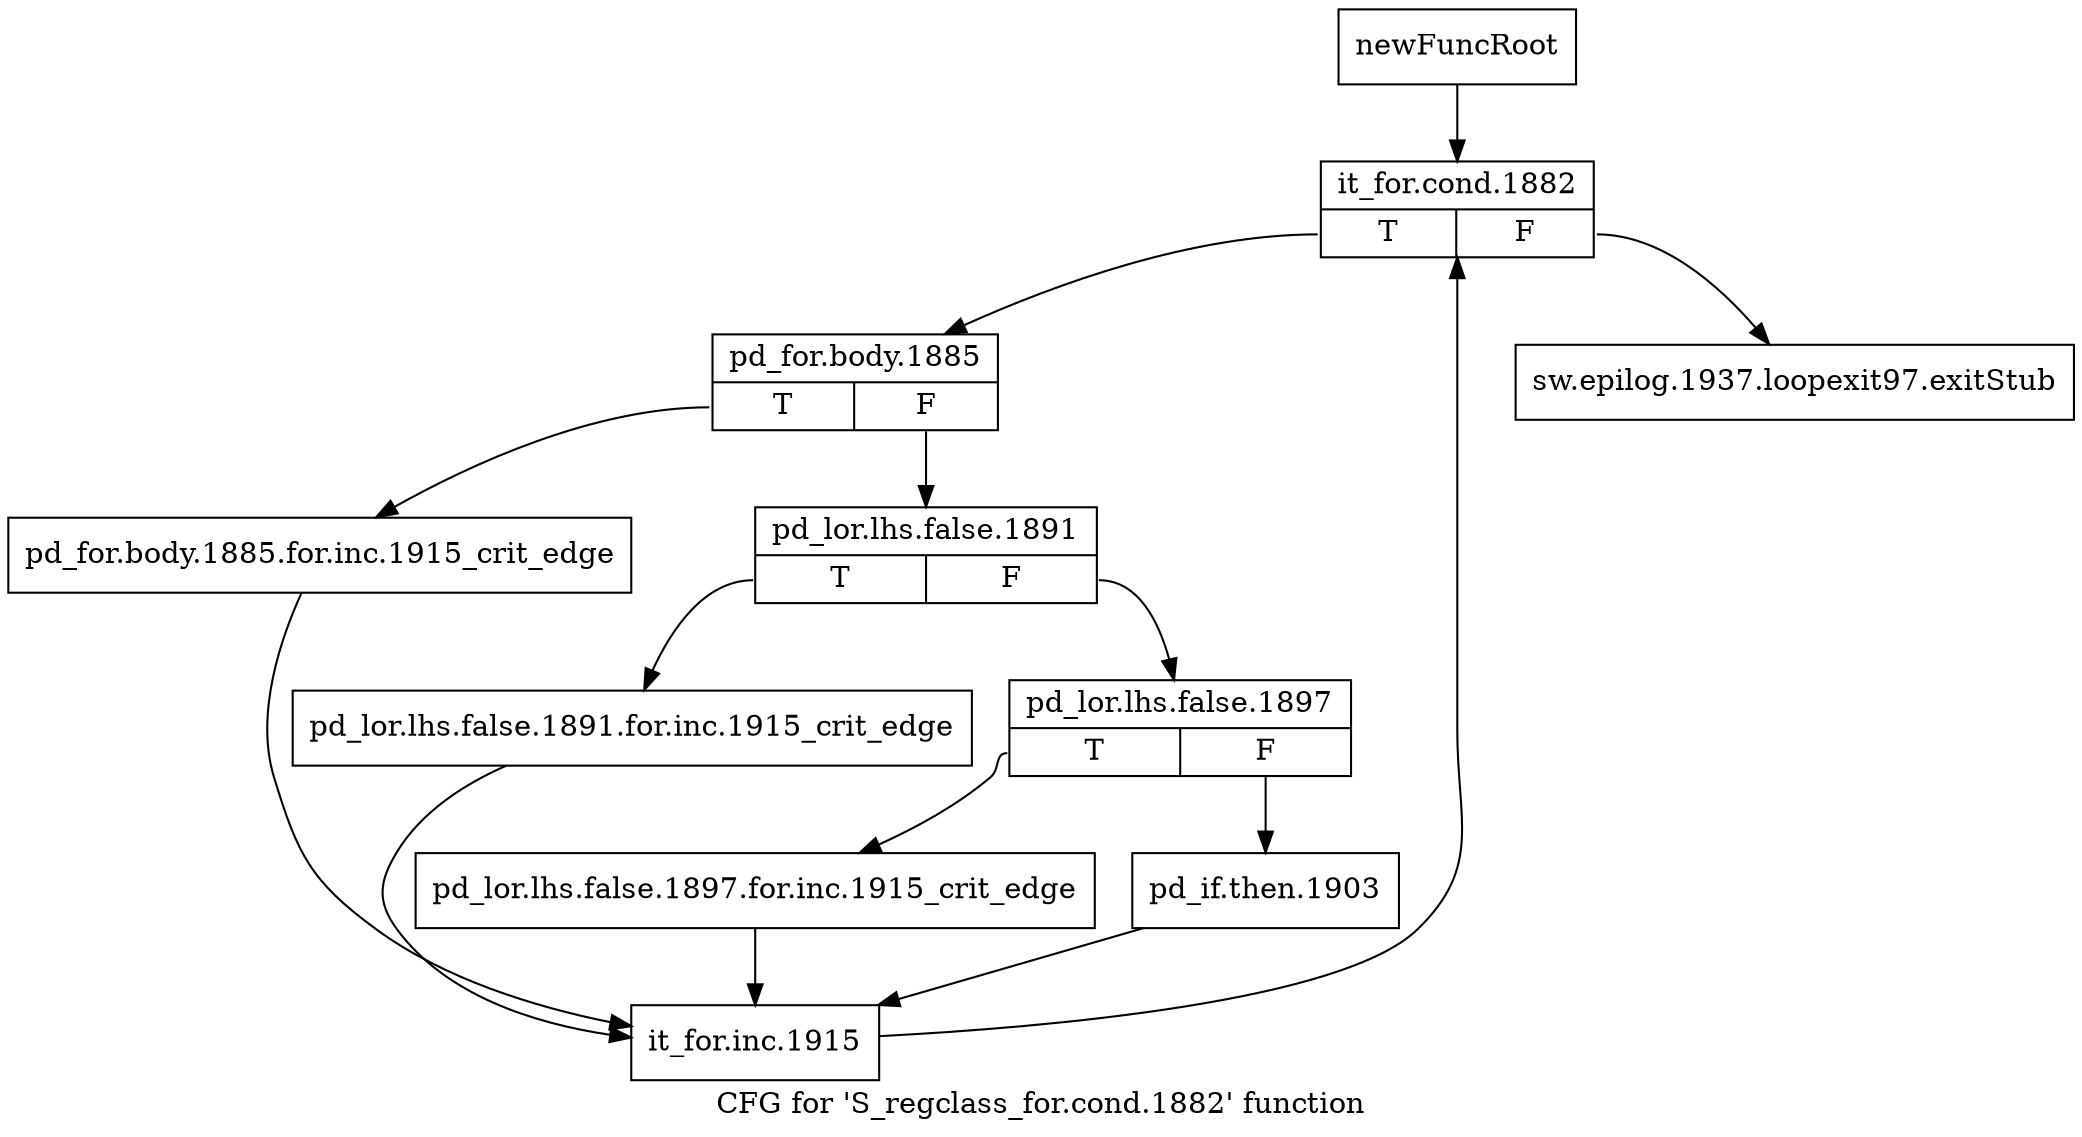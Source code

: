 digraph "CFG for 'S_regclass_for.cond.1882' function" {
	label="CFG for 'S_regclass_for.cond.1882' function";

	Node0x523c6b0 [shape=record,label="{newFuncRoot}"];
	Node0x523c6b0 -> Node0x523c750;
	Node0x523c700 [shape=record,label="{sw.epilog.1937.loopexit97.exitStub}"];
	Node0x523c750 [shape=record,label="{it_for.cond.1882|{<s0>T|<s1>F}}"];
	Node0x523c750:s0 -> Node0x523c7a0;
	Node0x523c750:s1 -> Node0x523c700;
	Node0x523c7a0 [shape=record,label="{pd_for.body.1885|{<s0>T|<s1>F}}"];
	Node0x523c7a0:s0 -> Node0x523c980;
	Node0x523c7a0:s1 -> Node0x523c7f0;
	Node0x523c7f0 [shape=record,label="{pd_lor.lhs.false.1891|{<s0>T|<s1>F}}"];
	Node0x523c7f0:s0 -> Node0x523c930;
	Node0x523c7f0:s1 -> Node0x523c840;
	Node0x523c840 [shape=record,label="{pd_lor.lhs.false.1897|{<s0>T|<s1>F}}"];
	Node0x523c840:s0 -> Node0x523c8e0;
	Node0x523c840:s1 -> Node0x523c890;
	Node0x523c890 [shape=record,label="{pd_if.then.1903}"];
	Node0x523c890 -> Node0x523c9d0;
	Node0x523c8e0 [shape=record,label="{pd_lor.lhs.false.1897.for.inc.1915_crit_edge}"];
	Node0x523c8e0 -> Node0x523c9d0;
	Node0x523c930 [shape=record,label="{pd_lor.lhs.false.1891.for.inc.1915_crit_edge}"];
	Node0x523c930 -> Node0x523c9d0;
	Node0x523c980 [shape=record,label="{pd_for.body.1885.for.inc.1915_crit_edge}"];
	Node0x523c980 -> Node0x523c9d0;
	Node0x523c9d0 [shape=record,label="{it_for.inc.1915}"];
	Node0x523c9d0 -> Node0x523c750;
}

